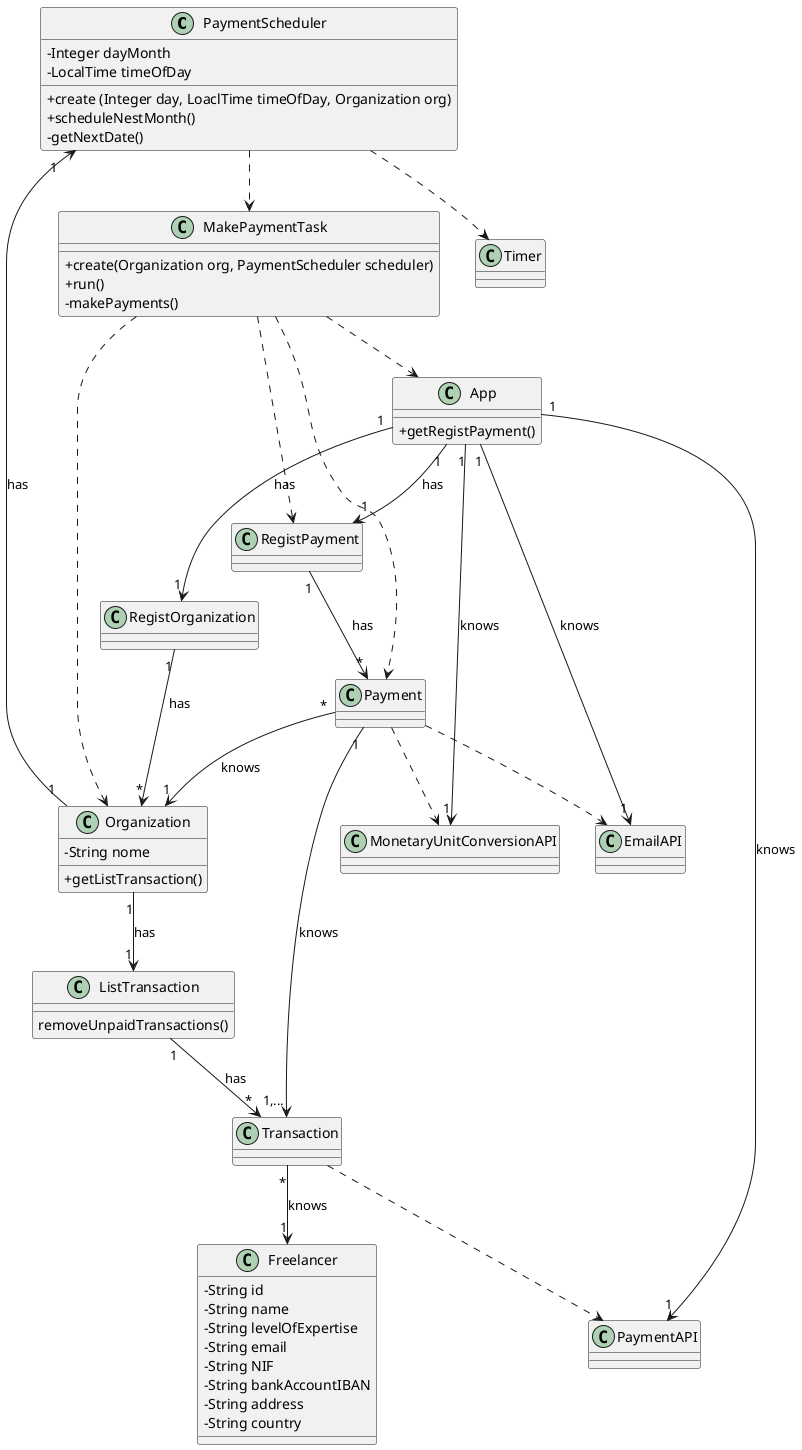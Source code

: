@startuml CD
skinparam classAttributeIconSize 0
top to bottom direction

class PaymentScheduler {
        - Integer dayMonth
        - LocalTime timeOfDay
        + create (Integer day, LoaclTime timeOfDay, Organization org)
        + scheduleNestMonth()
        - getNextDate()
}

class MakePaymentTask {
        + create(Organization org, PaymentScheduler scheduler)
        + run()
        - makePayments()
}


class Transaction {

}


class Organization {
        - String nome
        + getListTransaction()
}

class ListTransaction {
        removeUnpaidTransactions()
}

class App {
        + getRegistPayment()
}

class Freelancer {
        - String id
        - String name
        - String levelOfExpertise
        - String email
        - String NIF
        - String bankAccountIBAN
        - String address
        - String country
}

MakePaymentTask ..> Organization
MakePaymentTask ..> App
MakePaymentTask ..> RegistPayment
MakePaymentTask ..> Payment

PaymentScheduler ..> Timer
PaymentScheduler ..> MakePaymentTask

App "1" --> "1" RegistPayment : has
App "1" --> "1" RegistOrganization : has
Organization "1" --> "1" ListTransaction : has
Payment                      "1" --> "1,..."  Transaction               : knows
Payment                          ..>          EmailAPI
Transaction                      ..>          PaymentAPI
Payment                          ..>          MonetaryUnitConversionAPI
Transaction                  "*" --> "1"      Freelancer                : knows
Organization                 "1" --> "1"      PaymentScheduler          : has
Payment                      "*" --> "1"      Organization              : knows
ListTransaction              "1" --> "*"      Transaction               : has
App                          "1" --> "1"      MonetaryUnitConversionAPI : knows
RegistOrganization           "1" --> "*"      Organization              : has
App                          "1" --> "1"      EmailAPI                  : knows
App                          "1" --> "1"      PaymentAPI                : knows
RegistPayment                "1" --> "*"      Payment                   : has

@enduml